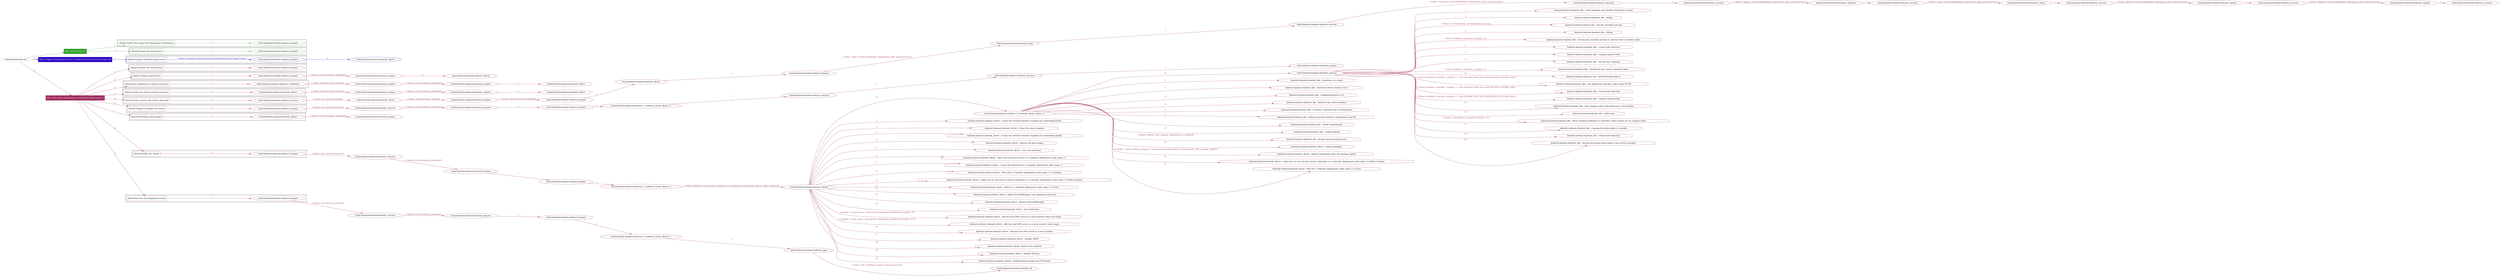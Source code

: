 digraph {
	graph [concentrate=true ordering=in rankdir=LR ratio=fill]
	edge [esep=5 sep=10]
	"kubeinit/playbook.yml" [id=root_node style=dotted]
	play_3d3f15b6 [label="Play: Initial setup (1)" color="#32a12b" fontcolor="#ffffff" id=play_3d3f15b6 shape=box style=filled tooltip=localhost]
	"kubeinit/playbook.yml" -> play_3d3f15b6 [label="1 " color="#32a12b" fontcolor="#32a12b" id=edge_3b4829f2 labeltooltip="1 " tooltip="1 "]
	subgraph "kubeinit.kubeinit.kubeinit_prepare" {
		role_f4b6545a [label="[role] kubeinit.kubeinit.kubeinit_prepare" color="#32a12b" id=role_f4b6545a tooltip="kubeinit.kubeinit.kubeinit_prepare"]
	}
	subgraph "kubeinit.kubeinit.kubeinit_prepare" {
		role_17b29ea6 [label="[role] kubeinit.kubeinit.kubeinit_prepare" color="#32a12b" id=role_17b29ea6 tooltip="kubeinit.kubeinit.kubeinit_prepare"]
	}
	subgraph "Play: Initial setup (1)" {
		play_3d3f15b6 -> block_97133802 [label=1 color="#32a12b" fontcolor="#32a12b" id=edge_79d580ff labeltooltip=1 tooltip=1]
		subgraph cluster_block_97133802 {
			block_97133802 [label="[block] Gather facts about the deployment environment" color="#32a12b" id=block_97133802 labeltooltip="Gather facts about the deployment environment" shape=box tooltip="Gather facts about the deployment environment"]
			block_97133802 -> role_f4b6545a [label="1 " color="#32a12b" fontcolor="#32a12b" id=edge_07ebb6c9 labeltooltip="1 " tooltip="1 "]
		}
		play_3d3f15b6 -> block_91ba590f [label=2 color="#32a12b" fontcolor="#32a12b" id=edge_8c0d9e5e labeltooltip=2 tooltip=2]
		subgraph cluster_block_91ba590f {
			block_91ba590f [label="[block] Prepare the hypervisors" color="#32a12b" id=block_91ba590f labeltooltip="Prepare the hypervisors" shape=box tooltip="Prepare the hypervisors"]
			block_91ba590f -> role_17b29ea6 [label="1 " color="#32a12b" fontcolor="#32a12b" id=edge_fd75fff8 labeltooltip="1 " tooltip="1 "]
		}
	}
	play_bc2dcfd2 [label="Play: Prepare all hypervisor hosts to deploy service and cluster nodes (0)" color="#2b08c4" fontcolor="#ffffff" id=play_bc2dcfd2 shape=box style=filled tooltip="Play: Prepare all hypervisor hosts to deploy service and cluster nodes (0)"]
	"kubeinit/playbook.yml" -> play_bc2dcfd2 [label="2 " color="#2b08c4" fontcolor="#2b08c4" id=edge_9b4c2712 labeltooltip="2 " tooltip="2 "]
	subgraph "kubeinit.kubeinit.kubeinit_libvirt" {
		role_b318ba9a [label="[role] kubeinit.kubeinit.kubeinit_libvirt" color="#2b08c4" id=role_b318ba9a tooltip="kubeinit.kubeinit.kubeinit_libvirt"]
	}
	subgraph "kubeinit.kubeinit.kubeinit_prepare" {
		role_e06063e3 [label="[role] kubeinit.kubeinit.kubeinit_prepare" color="#2b08c4" id=role_e06063e3 tooltip="kubeinit.kubeinit.kubeinit_prepare"]
		role_e06063e3 -> role_b318ba9a [label="1 " color="#2b08c4" fontcolor="#2b08c4" id=edge_dd45bf1b labeltooltip="1 " tooltip="1 "]
	}
	subgraph "Play: Prepare all hypervisor hosts to deploy service and cluster nodes (0)" {
		play_bc2dcfd2 -> block_15dfcd07 [label=1 color="#2b08c4" fontcolor="#2b08c4" id=edge_670527e8 labeltooltip=1 tooltip=1]
		subgraph cluster_block_15dfcd07 {
			block_15dfcd07 [label="[block] Prepare individual hypervisors" color="#2b08c4" id=block_15dfcd07 labeltooltip="Prepare individual hypervisors" shape=box tooltip="Prepare individual hypervisors"]
			block_15dfcd07 -> role_e06063e3 [label="1 [when: inventory_hostname in hostvars['kubeinit-facts'].hypervisors]" color="#2b08c4" fontcolor="#2b08c4" id=edge_ac3a7dd4 labeltooltip="1 [when: inventory_hostname in hostvars['kubeinit-facts'].hypervisors]" tooltip="1 [when: inventory_hostname in hostvars['kubeinit-facts'].hypervisors]"]
		}
	}
	play_e7b8d38f [label="Play: Run cluster deployment on prepared hypervisors (1)" color="#9f2d60" fontcolor="#ffffff" id=play_e7b8d38f shape=box style=filled tooltip=localhost]
	"kubeinit/playbook.yml" -> play_e7b8d38f [label="3 " color="#9f2d60" fontcolor="#9f2d60" id=edge_e7027608 labeltooltip="3 " tooltip="3 "]
	subgraph "kubeinit.kubeinit.kubeinit_prepare" {
		role_f9885053 [label="[role] kubeinit.kubeinit.kubeinit_prepare" color="#9f2d60" id=role_f9885053 tooltip="kubeinit.kubeinit.kubeinit_prepare"]
	}
	subgraph "kubeinit.kubeinit.kubeinit_libvirt" {
		role_78845b3d [label="[role] kubeinit.kubeinit.kubeinit_libvirt" color="#9f2d60" id=role_78845b3d tooltip="kubeinit.kubeinit.kubeinit_libvirt"]
	}
	subgraph "kubeinit.kubeinit.kubeinit_prepare" {
		role_cebd18c9 [label="[role] kubeinit.kubeinit.kubeinit_prepare" color="#9f2d60" id=role_cebd18c9 tooltip="kubeinit.kubeinit.kubeinit_prepare"]
		role_cebd18c9 -> role_78845b3d [label="1 " color="#9f2d60" fontcolor="#9f2d60" id=edge_4d6ca99c labeltooltip="1 " tooltip="1 "]
	}
	subgraph "kubeinit.kubeinit.kubeinit_prepare" {
		role_ca8ed9f0 [label="[role] kubeinit.kubeinit.kubeinit_prepare" color="#9f2d60" id=role_ca8ed9f0 tooltip="kubeinit.kubeinit.kubeinit_prepare"]
		role_ca8ed9f0 -> role_cebd18c9 [label="1 [when: not environment_prepared]" color="#9f2d60" fontcolor="#9f2d60" id=edge_34fd5fb3 labeltooltip="1 [when: not environment_prepared]" tooltip="1 [when: not environment_prepared]"]
	}
	subgraph "kubeinit.kubeinit.kubeinit_libvirt" {
		role_0d59ed97 [label="[role] kubeinit.kubeinit.kubeinit_libvirt" color="#9f2d60" id=role_0d59ed97 tooltip="kubeinit.kubeinit.kubeinit_libvirt"]
	}
	subgraph "kubeinit.kubeinit.kubeinit_prepare" {
		role_9aec660a [label="[role] kubeinit.kubeinit.kubeinit_prepare" color="#9f2d60" id=role_9aec660a tooltip="kubeinit.kubeinit.kubeinit_prepare"]
		role_9aec660a -> role_0d59ed97 [label="1 " color="#9f2d60" fontcolor="#9f2d60" id=edge_129804ae labeltooltip="1 " tooltip="1 "]
	}
	subgraph "kubeinit.kubeinit.kubeinit_prepare" {
		role_4a955ec2 [label="[role] kubeinit.kubeinit.kubeinit_prepare" color="#9f2d60" id=role_4a955ec2 tooltip="kubeinit.kubeinit.kubeinit_prepare"]
		role_4a955ec2 -> role_9aec660a [label="1 [when: not environment_prepared]" color="#9f2d60" fontcolor="#9f2d60" id=edge_81d65b34 labeltooltip="1 [when: not environment_prepared]" tooltip="1 [when: not environment_prepared]"]
	}
	subgraph "kubeinit.kubeinit.kubeinit_validations" {
		role_2002f33c [label="[role] kubeinit.kubeinit.kubeinit_validations" color="#9f2d60" id=role_2002f33c tooltip="kubeinit.kubeinit.kubeinit_validations"]
		role_2002f33c -> role_4a955ec2 [label="1 [when: not hypervisors_cleaned]" color="#9f2d60" fontcolor="#9f2d60" id=edge_0c03802e labeltooltip="1 [when: not hypervisors_cleaned]" tooltip="1 [when: not hypervisors_cleaned]"]
	}
	subgraph "kubeinit.kubeinit.kubeinit_libvirt" {
		role_0c160604 [label="[role] kubeinit.kubeinit.kubeinit_libvirt" color="#9f2d60" id=role_0c160604 tooltip="kubeinit.kubeinit.kubeinit_libvirt"]
	}
	subgraph "kubeinit.kubeinit.kubeinit_prepare" {
		role_e237c4d6 [label="[role] kubeinit.kubeinit.kubeinit_prepare" color="#9f2d60" id=role_e237c4d6 tooltip="kubeinit.kubeinit.kubeinit_prepare"]
		role_e237c4d6 -> role_0c160604 [label="1 " color="#9f2d60" fontcolor="#9f2d60" id=edge_5f1c957c labeltooltip="1 " tooltip="1 "]
	}
	subgraph "kubeinit.kubeinit.kubeinit_prepare" {
		role_6ea44674 [label="[role] kubeinit.kubeinit.kubeinit_prepare" color="#9f2d60" id=role_6ea44674 tooltip="kubeinit.kubeinit.kubeinit_prepare"]
		role_6ea44674 -> role_e237c4d6 [label="1 [when: not environment_prepared]" color="#9f2d60" fontcolor="#9f2d60" id=edge_1c640abd labeltooltip="1 [when: not environment_prepared]" tooltip="1 [when: not environment_prepared]"]
	}
	subgraph "kubeinit.kubeinit.kubeinit_libvirt" {
		role_0add28a5 [label="[role] kubeinit.kubeinit.kubeinit_libvirt" color="#9f2d60" id=role_0add28a5 tooltip="kubeinit.kubeinit.kubeinit_libvirt"]
		role_0add28a5 -> role_6ea44674 [label="1 [when: not hypervisors_cleaned]" color="#9f2d60" fontcolor="#9f2d60" id=edge_b9d0b6b6 labeltooltip="1 [when: not hypervisors_cleaned]" tooltip="1 [when: not hypervisors_cleaned]"]
	}
	subgraph "kubeinit.kubeinit.kubeinit_services" {
		role_640459e2 [label="[role] kubeinit.kubeinit.kubeinit_services" color="#9f2d60" id=role_640459e2 tooltip="kubeinit.kubeinit.kubeinit_services"]
	}
	subgraph "kubeinit.kubeinit.kubeinit_registry" {
		role_cb475e99 [label="[role] kubeinit.kubeinit.kubeinit_registry" color="#9f2d60" id=role_cb475e99 tooltip="kubeinit.kubeinit.kubeinit_registry"]
		role_cb475e99 -> role_640459e2 [label="1 " color="#9f2d60" fontcolor="#9f2d60" id=edge_5d3a22e1 labeltooltip="1 " tooltip="1 "]
	}
	subgraph "kubeinit.kubeinit.kubeinit_services" {
		role_dd143bd2 [label="[role] kubeinit.kubeinit.kubeinit_services" color="#9f2d60" id=role_dd143bd2 tooltip="kubeinit.kubeinit.kubeinit_services"]
		role_dd143bd2 -> role_cb475e99 [label="1 [when: 'registry' in hostvars[kubeinit_deployment_node_name].services]" color="#9f2d60" fontcolor="#9f2d60" id=edge_bda712be labeltooltip="1 [when: 'registry' in hostvars[kubeinit_deployment_node_name].services]" tooltip="1 [when: 'registry' in hostvars[kubeinit_deployment_node_name].services]"]
	}
	subgraph "kubeinit.kubeinit.kubeinit_apache" {
		role_c518f6c0 [label="[role] kubeinit.kubeinit.kubeinit_apache" color="#9f2d60" id=role_c518f6c0 tooltip="kubeinit.kubeinit.kubeinit_apache"]
		role_c518f6c0 -> role_dd143bd2 [label="1 " color="#9f2d60" fontcolor="#9f2d60" id=edge_e2bfaa54 labeltooltip="1 " tooltip="1 "]
	}
	subgraph "kubeinit.kubeinit.kubeinit_services" {
		role_cc5adc0e [label="[role] kubeinit.kubeinit.kubeinit_services" color="#9f2d60" id=role_cc5adc0e tooltip="kubeinit.kubeinit.kubeinit_services"]
		role_cc5adc0e -> role_c518f6c0 [label="1 [when: 'apache' in hostvars[kubeinit_deployment_node_name].services]" color="#9f2d60" fontcolor="#9f2d60" id=edge_9cf31f2d labeltooltip="1 [when: 'apache' in hostvars[kubeinit_deployment_node_name].services]" tooltip="1 [when: 'apache' in hostvars[kubeinit_deployment_node_name].services]"]
	}
	subgraph "kubeinit.kubeinit.kubeinit_nexus" {
		role_5efb9dc4 [label="[role] kubeinit.kubeinit.kubeinit_nexus" color="#9f2d60" id=role_5efb9dc4 tooltip="kubeinit.kubeinit.kubeinit_nexus"]
		role_5efb9dc4 -> role_cc5adc0e [label="1 " color="#9f2d60" fontcolor="#9f2d60" id=edge_d80e8c60 labeltooltip="1 " tooltip="1 "]
	}
	subgraph "kubeinit.kubeinit.kubeinit_services" {
		role_07d16943 [label="[role] kubeinit.kubeinit.kubeinit_services" color="#9f2d60" id=role_07d16943 tooltip="kubeinit.kubeinit.kubeinit_services"]
		role_07d16943 -> role_5efb9dc4 [label="1 [when: 'nexus' in hostvars[kubeinit_deployment_node_name].services]" color="#9f2d60" fontcolor="#9f2d60" id=edge_0de1104d labeltooltip="1 [when: 'nexus' in hostvars[kubeinit_deployment_node_name].services]" tooltip="1 [when: 'nexus' in hostvars[kubeinit_deployment_node_name].services]"]
	}
	subgraph "kubeinit.kubeinit.kubeinit_haproxy" {
		role_15292efd [label="[role] kubeinit.kubeinit.kubeinit_haproxy" color="#9f2d60" id=role_15292efd tooltip="kubeinit.kubeinit.kubeinit_haproxy"]
		role_15292efd -> role_07d16943 [label="1 " color="#9f2d60" fontcolor="#9f2d60" id=edge_0cb7cf39 labeltooltip="1 " tooltip="1 "]
	}
	subgraph "kubeinit.kubeinit.kubeinit_services" {
		role_ecb6d958 [label="[role] kubeinit.kubeinit.kubeinit_services" color="#9f2d60" id=role_ecb6d958 tooltip="kubeinit.kubeinit.kubeinit_services"]
		role_ecb6d958 -> role_15292efd [label="1 [when: 'haproxy' in hostvars[kubeinit_deployment_node_name].services]" color="#9f2d60" fontcolor="#9f2d60" id=edge_49f244e7 labeltooltip="1 [when: 'haproxy' in hostvars[kubeinit_deployment_node_name].services]" tooltip="1 [when: 'haproxy' in hostvars[kubeinit_deployment_node_name].services]"]
	}
	subgraph "kubeinit.kubeinit.kubeinit_dnsmasq" {
		role_bf339613 [label="[role] kubeinit.kubeinit.kubeinit_dnsmasq" color="#9f2d60" id=role_bf339613 tooltip="kubeinit.kubeinit.kubeinit_dnsmasq"]
		role_bf339613 -> role_ecb6d958 [label="1 " color="#9f2d60" fontcolor="#9f2d60" id=edge_0882f49e labeltooltip="1 " tooltip="1 "]
	}
	subgraph "kubeinit.kubeinit.kubeinit_services" {
		role_be1b6813 [label="[role] kubeinit.kubeinit.kubeinit_services" color="#9f2d60" id=role_be1b6813 tooltip="kubeinit.kubeinit.kubeinit_services"]
		role_be1b6813 -> role_bf339613 [label="1 [when: 'dnsmasq' in hostvars[kubeinit_deployment_node_name].services]" color="#9f2d60" fontcolor="#9f2d60" id=edge_1e55420d labeltooltip="1 [when: 'dnsmasq' in hostvars[kubeinit_deployment_node_name].services]" tooltip="1 [when: 'dnsmasq' in hostvars[kubeinit_deployment_node_name].services]"]
	}
	subgraph "kubeinit.kubeinit.kubeinit_bind" {
		role_e7c85e13 [label="[role] kubeinit.kubeinit.kubeinit_bind" color="#9f2d60" id=role_e7c85e13 tooltip="kubeinit.kubeinit.kubeinit_bind"]
		role_e7c85e13 -> role_be1b6813 [label="1 " color="#9f2d60" fontcolor="#9f2d60" id=edge_d2bf29fe labeltooltip="1 " tooltip="1 "]
	}
	subgraph "kubeinit.kubeinit.kubeinit_prepare" {
		role_0c72155d [label="[role] kubeinit.kubeinit.kubeinit_prepare" color="#9f2d60" id=role_0c72155d tooltip="kubeinit.kubeinit.kubeinit_prepare"]
		role_0c72155d -> role_e7c85e13 [label="1 [when: 'bind' in hostvars[kubeinit_deployment_node_name].services]" color="#9f2d60" fontcolor="#9f2d60" id=edge_f5c5919e labeltooltip="1 [when: 'bind' in hostvars[kubeinit_deployment_node_name].services]" tooltip="1 [when: 'bind' in hostvars[kubeinit_deployment_node_name].services]"]
	}
	subgraph "kubeinit.kubeinit.kubeinit_libvirt" {
		role_1c314506 [label="[role] kubeinit.kubeinit.kubeinit_libvirt" color="#9f2d60" id=role_1c314506 tooltip="kubeinit.kubeinit.kubeinit_libvirt"]
		role_1c314506 -> role_0c72155d [label="1 " color="#9f2d60" fontcolor="#9f2d60" id=edge_f34ddfd2 labeltooltip="1 " tooltip="1 "]
	}
	subgraph "kubeinit.kubeinit.kubeinit_prepare" {
		role_3de55675 [label="[role] kubeinit.kubeinit.kubeinit_prepare" color="#9f2d60" id=role_3de55675 tooltip="kubeinit.kubeinit.kubeinit_prepare"]
		role_3de55675 -> role_1c314506 [label="1 " color="#9f2d60" fontcolor="#9f2d60" id=edge_f1ae0072 labeltooltip="1 " tooltip="1 "]
	}
	subgraph "kubeinit.kubeinit.kubeinit_prepare" {
		role_30a8f240 [label="[role] kubeinit.kubeinit.kubeinit_prepare" color="#9f2d60" id=role_30a8f240 tooltip="kubeinit.kubeinit.kubeinit_prepare"]
		role_30a8f240 -> role_3de55675 [label="1 [when: not environment_prepared]" color="#9f2d60" fontcolor="#9f2d60" id=edge_98e787a6 labeltooltip="1 [when: not environment_prepared]" tooltip="1 [when: not environment_prepared]"]
	}
	subgraph "kubeinit.kubeinit.kubeinit_libvirt" {
		role_e9ad0c00 [label="[role] kubeinit.kubeinit.kubeinit_libvirt" color="#9f2d60" id=role_e9ad0c00 tooltip="kubeinit.kubeinit.kubeinit_libvirt"]
		role_e9ad0c00 -> role_30a8f240 [label="1 [when: not hypervisors_cleaned]" color="#9f2d60" fontcolor="#9f2d60" id=edge_95ac12aa labeltooltip="1 [when: not hypervisors_cleaned]" tooltip="1 [when: not hypervisors_cleaned]"]
	}
	subgraph "kubeinit.kubeinit.kubeinit_services" {
		role_53178c8e [label="[role] kubeinit.kubeinit.kubeinit_services" color="#9f2d60" id=role_53178c8e tooltip="kubeinit.kubeinit.kubeinit_services"]
		role_53178c8e -> role_e9ad0c00 [label="1 [when: not network_created]" color="#9f2d60" fontcolor="#9f2d60" id=edge_ff445a19 labeltooltip="1 [when: not network_created]" tooltip="1 [when: not network_created]"]
	}
	subgraph "kubeinit.kubeinit.kubeinit_prepare" {
		role_a9fa80b9 [label="[role] kubeinit.kubeinit.kubeinit_prepare" color="#9f2d60" id=role_a9fa80b9 tooltip="kubeinit.kubeinit.kubeinit_prepare"]
	}
	subgraph "kubeinit.kubeinit.kubeinit_services" {
		role_dfd811c3 [label="[role] kubeinit.kubeinit.kubeinit_services" color="#9f2d60" id=role_dfd811c3 tooltip="kubeinit.kubeinit.kubeinit_services"]
		role_dfd811c3 -> role_a9fa80b9 [label="1 " color="#9f2d60" fontcolor="#9f2d60" id=edge_7527e3ca labeltooltip="1 " tooltip="1 "]
	}
	subgraph "kubeinit.kubeinit.kubeinit_services" {
		role_b4879538 [label="[role] kubeinit.kubeinit.kubeinit_services" color="#9f2d60" id=role_b4879538 tooltip="kubeinit.kubeinit.kubeinit_services"]
		role_b4879538 -> role_dfd811c3 [label="1 " color="#9f2d60" fontcolor="#9f2d60" id=edge_def41be8 labeltooltip="1 " tooltip="1 "]
	}
	subgraph "kubeinit.kubeinit.kubeinit_{{ kubeinit_cluster_distro }}" {
		role_8543557d [label="[role] kubeinit.kubeinit.kubeinit_{{ kubeinit_cluster_distro }}" color="#9f2d60" id=role_8543557d tooltip="kubeinit.kubeinit.kubeinit_{{ kubeinit_cluster_distro }}"]
		role_8543557d -> role_b4879538 [label="1 " color="#9f2d60" fontcolor="#9f2d60" id=edge_93076130 labeltooltip="1 " tooltip="1 "]
	}
	subgraph "kubeinit.kubeinit.kubeinit_prepare" {
		role_7dca75a8 [label="[role] kubeinit.kubeinit.kubeinit_prepare" color="#9f2d60" id=role_7dca75a8 tooltip="kubeinit.kubeinit.kubeinit_prepare"]
		role_7dca75a8 -> role_8543557d [label="1 " color="#9f2d60" fontcolor="#9f2d60" id=edge_c8aa6791 labeltooltip="1 " tooltip="1 "]
	}
	subgraph "kubeinit.kubeinit.kubeinit_prepare" {
		role_dccfbd72 [label="[role] kubeinit.kubeinit.kubeinit_prepare" color="#9f2d60" id=role_dccfbd72 tooltip="kubeinit.kubeinit.kubeinit_prepare"]
		role_dccfbd72 -> role_7dca75a8 [label="1 " color="#9f2d60" fontcolor="#9f2d60" id=edge_d75281f2 labeltooltip="1 " tooltip="1 "]
	}
	subgraph "kubeinit.kubeinit.kubeinit_services" {
		role_69006927 [label="[role] kubeinit.kubeinit.kubeinit_services" color="#9f2d60" id=role_69006927 tooltip="kubeinit.kubeinit.kubeinit_services"]
		role_69006927 -> role_dccfbd72 [label="1 [when: not environment_prepared]" color="#9f2d60" fontcolor="#9f2d60" id=edge_7c822dd2 labeltooltip="1 [when: not environment_prepared]" tooltip="1 [when: not environment_prepared]"]
	}
	subgraph "kubeinit.kubeinit.kubeinit_prepare" {
		role_1d3e19a5 [label="[role] kubeinit.kubeinit.kubeinit_prepare" color="#9f2d60" id=role_1d3e19a5 tooltip="kubeinit.kubeinit.kubeinit_prepare"]
		role_1d3e19a5 -> role_69006927 [label="1 [when: not services_prepared]" color="#9f2d60" fontcolor="#9f2d60" id=edge_53a0e3a3 labeltooltip="1 [when: not services_prepared]" tooltip="1 [when: not services_prepared]"]
	}
	subgraph "kubeinit.kubeinit.kubeinit_prepare" {
		role_95a54798 [label="[role] kubeinit.kubeinit.kubeinit_prepare" color="#9f2d60" id=role_95a54798 tooltip="kubeinit.kubeinit.kubeinit_prepare"]
	}
	subgraph "kubeinit.kubeinit.kubeinit_libvirt" {
		role_ae1de8fa [label="[role] kubeinit.kubeinit.kubeinit_libvirt" color="#9f2d60" id=role_ae1de8fa tooltip="kubeinit.kubeinit.kubeinit_libvirt"]
		role_ae1de8fa -> role_95a54798 [label="1 [when: not environment_prepared]" color="#9f2d60" fontcolor="#9f2d60" id=edge_c9c9d4d2 labeltooltip="1 [when: not environment_prepared]" tooltip="1 [when: not environment_prepared]"]
	}
	subgraph "kubeinit.kubeinit.kubeinit_prepare" {
		role_baf0ecd3 [label="[role] kubeinit.kubeinit.kubeinit_prepare" color="#9f2d60" id=role_baf0ecd3 tooltip="kubeinit.kubeinit.kubeinit_prepare"]
		task_131d5c5b [label="kubeinit.kubeinit.kubeinit_k8s : Clean kubeadm and initialize Kubernetes cluster" color="#9f2d60" id=task_131d5c5b shape=octagon tooltip="kubeinit.kubeinit.kubeinit_k8s : Clean kubeadm and initialize Kubernetes cluster"]
		role_baf0ecd3 -> task_131d5c5b [label="1 " color="#9f2d60" fontcolor="#9f2d60" id=edge_cdc32ada labeltooltip="1 " tooltip="1 "]
		task_d7fcfe78 [label="kubeinit.kubeinit.kubeinit_k8s : Debug" color="#9f2d60" id=task_d7fcfe78 shape=octagon tooltip="kubeinit.kubeinit.kubeinit_k8s : Debug"]
		role_baf0ecd3 -> task_d7fcfe78 [label="2 " color="#9f2d60" fontcolor="#9f2d60" id=edge_edac46cd labeltooltip="2 " tooltip="2 "]
		task_c8562f36 [label="kubeinit.kubeinit.kubeinit_k8s : Get the controller join key" color="#9f2d60" id=task_c8562f36 shape=octagon tooltip="kubeinit.kubeinit.kubeinit_k8s : Get the controller join key"]
		role_baf0ecd3 -> task_c8562f36 [label="3 [when: ('--control-plane --certificate-key' in item)]" color="#9f2d60" fontcolor="#9f2d60" id=edge_338df79d labeltooltip="3 [when: ('--control-plane --certificate-key' in item)]" tooltip="3 [when: ('--control-plane --certificate-key' in item)]"]
		task_794f82d0 [label="kubeinit.kubeinit.kubeinit_k8s : Debug" color="#9f2d60" id=task_794f82d0 shape=octagon tooltip="kubeinit.kubeinit.kubeinit_k8s : Debug"]
		role_baf0ecd3 -> task_794f82d0 [label="4 " color="#9f2d60" fontcolor="#9f2d60" id=edge_8796298b labeltooltip="4 " tooltip="4 "]
		task_bd4ee209 [label="kubeinit.kubeinit.kubeinit_k8s : Storing the controller join key to add the other controller nodes." color="#9f2d60" id=task_bd4ee209 shape=octagon tooltip="kubeinit.kubeinit.kubeinit_k8s : Storing the controller join key to add the other controller nodes."]
		role_baf0ecd3 -> task_bd4ee209 [label="5 [when: kubeinit_controller_count|int > 1]" color="#9f2d60" fontcolor="#9f2d60" id=edge_2cc929ea labeltooltip="5 [when: kubeinit_controller_count|int > 1]" tooltip="5 [when: kubeinit_controller_count|int > 1]"]
		task_e266dd17 [label="kubeinit.kubeinit.kubeinit_k8s : Create kube directory" color="#9f2d60" id=task_e266dd17 shape=octagon tooltip="kubeinit.kubeinit.kubeinit_k8s : Create kube directory"]
		role_baf0ecd3 -> task_e266dd17 [label="6 " color="#9f2d60" fontcolor="#9f2d60" id=edge_bdc8473b labeltooltip="6 " tooltip="6 "]
		task_be303847 [label="kubeinit.kubeinit.kubeinit_k8s : Copying required files" color="#9f2d60" id=task_be303847 shape=octagon tooltip="kubeinit.kubeinit.kubeinit_k8s : Copying required files"]
		role_baf0ecd3 -> task_be303847 [label="7 " color="#9f2d60" fontcolor="#9f2d60" id=edge_71386428 labeltooltip="7 " tooltip="7 "]
		task_464ad18e [label="kubeinit.kubeinit.kubeinit_k8s : Get the join command" color="#9f2d60" id=task_464ad18e shape=octagon tooltip="kubeinit.kubeinit.kubeinit_k8s : Get the join command"]
		role_baf0ecd3 -> task_464ad18e [label="8 " color="#9f2d60" fontcolor="#9f2d60" id=edge_a5379907 labeltooltip="8 " tooltip="8 "]
		task_c9c5de01 [label="kubeinit.kubeinit.kubeinit_k8s : Storing the join cluster command token." color="#9f2d60" id=task_c9c5de01 shape=octagon tooltip="kubeinit.kubeinit.kubeinit_k8s : Storing the join cluster command token."]
		role_baf0ecd3 -> task_c9c5de01 [label="9 [when: kubeinit_controller_count|int > 1]" color="#9f2d60" fontcolor="#9f2d60" id=edge_c961a92b labeltooltip="9 [when: kubeinit_controller_count|int > 1]" tooltip="9 [when: kubeinit_controller_count|int > 1]"]
		task_fe0adfa2 [label="kubeinit.kubeinit.kubeinit_k8s : Install Network Add-on" color="#9f2d60" id=task_fe0adfa2 shape=octagon tooltip="kubeinit.kubeinit.kubeinit_k8s : Install Network Add-on"]
		role_baf0ecd3 -> task_fe0adfa2 [label="10 " color="#9f2d60" fontcolor="#9f2d60" id=edge_069b722d labeltooltip="10 " tooltip="10 "]
		task_14be2ea5 [label="kubeinit.kubeinit.kubeinit_k8s : Join additional controller nodes using the PK" color="#9f2d60" id=task_14be2ea5 shape=octagon tooltip="kubeinit.kubeinit.kubeinit_k8s : Join additional controller nodes using the PK"]
		role_baf0ecd3 -> task_14be2ea5 [label="11 [when: kubeinit_controller_count|int > 1 and controller_node not in kubeinit_first_controller_node]" color="#9f2d60" fontcolor="#9f2d60" id=edge_78ab9de6 labeltooltip="11 [when: kubeinit_controller_count|int > 1 and controller_node not in kubeinit_first_controller_node]" tooltip="11 [when: kubeinit_controller_count|int > 1 and controller_node not in kubeinit_first_controller_node]"]
		task_0d93c33e [label="kubeinit.kubeinit.kubeinit_k8s : Create kube directory" color="#9f2d60" id=task_0d93c33e shape=octagon tooltip="kubeinit.kubeinit.kubeinit_k8s : Create kube directory"]
		role_baf0ecd3 -> task_0d93c33e [label="12 [when: kubeinit_controller_count|int > 1 and controller_node not in kubeinit_first_controller_node]" color="#9f2d60" fontcolor="#9f2d60" id=edge_b8a707f5 labeltooltip="12 [when: kubeinit_controller_count|int > 1 and controller_node not in kubeinit_first_controller_node]" tooltip="12 [when: kubeinit_controller_count|int > 1 and controller_node not in kubeinit_first_controller_node]"]
		task_71121b81 [label="kubeinit.kubeinit.kubeinit_k8s : Copying required files" color="#9f2d60" id=task_71121b81 shape=octagon tooltip="kubeinit.kubeinit.kubeinit_k8s : Copying required files"]
		role_baf0ecd3 -> task_71121b81 [label="13 [when: kubeinit_controller_count|int > 1 and controller_node not in kubeinit_first_controller_node]" color="#9f2d60" fontcolor="#9f2d60" id=edge_362b9c2e labeltooltip="13 [when: kubeinit_controller_count|int > 1 and controller_node not in kubeinit_first_controller_node]" tooltip="13 [when: kubeinit_controller_count|int > 1 and controller_node not in kubeinit_first_controller_node]"]
		task_3bac2947 [label="kubeinit.kubeinit.kubeinit_k8s : Join compute nodes with kubernetes control plane" color="#9f2d60" id=task_3bac2947 shape=octagon tooltip="kubeinit.kubeinit.kubeinit_k8s : Join compute nodes with kubernetes control plane"]
		role_baf0ecd3 -> task_3bac2947 [label="14 " color="#9f2d60" fontcolor="#9f2d60" id=edge_9e3eb4ea labeltooltip="14 " tooltip="14 "]
		task_3890798b [label="kubeinit.kubeinit.kubeinit_k8s : Label node" color="#9f2d60" id=task_3890798b shape=octagon tooltip="kubeinit.kubeinit.kubeinit_k8s : Label node"]
		role_baf0ecd3 -> task_3890798b [label="15 " color="#9f2d60" fontcolor="#9f2d60" id=edge_a5cf98e3 labeltooltip="15 " tooltip="15 "]
		task_dd82eca7 [label="kubeinit.kubeinit.kubeinit_k8s : Allow schedule workloads in controller nodes if there are no compute nodes" color="#9f2d60" id=task_dd82eca7 shape=octagon tooltip="kubeinit.kubeinit.kubeinit_k8s : Allow schedule workloads in controller nodes if there are no compute nodes"]
		role_baf0ecd3 -> task_dd82eca7 [label="16 [when: not kubeinit_compute_count|int > 0]" color="#9f2d60" fontcolor="#9f2d60" id=edge_d9bcb1bf labeltooltip="16 [when: not kubeinit_compute_count|int > 0]" tooltip="16 [when: not kubeinit_compute_count|int > 0]"]
		task_486a8367 [label="kubeinit.kubeinit.kubeinit_k8s : Copying the kubeconfig to a variable" color="#9f2d60" id=task_486a8367 shape=octagon tooltip="kubeinit.kubeinit.kubeinit_k8s : Copying the kubeconfig to a variable"]
		role_baf0ecd3 -> task_486a8367 [label="17 " color="#9f2d60" fontcolor="#9f2d60" id=edge_a9045317 labeltooltip="17 " tooltip="17 "]
		task_dfd9caeb [label="kubeinit.kubeinit.kubeinit_k8s : Create kube directory" color="#9f2d60" id=task_dfd9caeb shape=octagon tooltip="kubeinit.kubeinit.kubeinit_k8s : Create kube directory"]
		role_baf0ecd3 -> task_dfd9caeb [label="18 " color="#9f2d60" fontcolor="#9f2d60" id=edge_e2689da1 labeltooltip="18 " tooltip="18 "]
		task_af4c9c25 [label="kubeinit.kubeinit.kubeinit_k8s : Storing the master kubeconfig to the services machine." color="#9f2d60" id=task_af4c9c25 shape=octagon tooltip="kubeinit.kubeinit.kubeinit_k8s : Storing the master kubeconfig to the services machine."]
		role_baf0ecd3 -> task_af4c9c25 [label="19 " color="#9f2d60" fontcolor="#9f2d60" id=edge_113b01fc labeltooltip="19 " tooltip="19 "]
	}
	subgraph "kubeinit.kubeinit.kubeinit_{{ kubeinit_cluster_distro }}" {
		role_4399f896 [label="[role] kubeinit.kubeinit.kubeinit_{{ kubeinit_cluster_distro }}" color="#9f2d60" id=role_4399f896 tooltip="kubeinit.kubeinit.kubeinit_{{ kubeinit_cluster_distro }}"]
		task_aedbd381 [label="kubeinit.kubeinit.kubeinit_k8s : Download cri-o repos" color="#9f2d60" id=task_aedbd381 shape=octagon tooltip="kubeinit.kubeinit.kubeinit_k8s : Download cri-o repos"]
		role_4399f896 -> task_aedbd381 [label="1 " color="#9f2d60" fontcolor="#9f2d60" id=edge_f0f9d68e labeltooltip="1 " tooltip="1 "]
		task_8614d895 [label="kubeinit.kubeinit.kubeinit_k8s : Install the latest version of cri-o" color="#9f2d60" id=task_8614d895 shape=octagon tooltip="kubeinit.kubeinit.kubeinit_k8s : Install the latest version of cri-o"]
		role_4399f896 -> task_8614d895 [label="2 " color="#9f2d60" fontcolor="#9f2d60" id=edge_423278b6 labeltooltip="2 " tooltip="2 "]
		task_38818dbb [label="kubeinit.kubeinit.kubeinit_k8s : Enable/start/status cri-o" color="#9f2d60" id=task_38818dbb shape=octagon tooltip="kubeinit.kubeinit.kubeinit_k8s : Enable/start/status cri-o"]
		role_4399f896 -> task_38818dbb [label="3 " color="#9f2d60" fontcolor="#9f2d60" id=edge_8ebec5b9 labeltooltip="3 " tooltip="3 "]
		task_91515d45 [label="kubeinit.kubeinit.kubeinit_k8s : Remove repo before adding it" color="#9f2d60" id=task_91515d45 shape=octagon tooltip="kubeinit.kubeinit.kubeinit_k8s : Remove repo before adding it"]
		role_4399f896 -> task_91515d45 [label="4 " color="#9f2d60" fontcolor="#9f2d60" id=edge_2daace2e labeltooltip="4 " tooltip="4 "]
		task_15a72db7 [label="kubeinit.kubeinit.kubeinit_k8s : Creating a repository file for Kubernetes" color="#9f2d60" id=task_15a72db7 shape=octagon tooltip="kubeinit.kubeinit.kubeinit_k8s : Creating a repository file for Kubernetes"]
		role_4399f896 -> task_15a72db7 [label="5 " color="#9f2d60" fontcolor="#9f2d60" id=edge_3e1eb80c labeltooltip="5 " tooltip="5 "]
		task_6b9e0e29 [label="kubeinit.kubeinit.kubeinit_k8s : Adding repository details in Kubernetes repo file." color="#9f2d60" id=task_6b9e0e29 shape=octagon tooltip="kubeinit.kubeinit.kubeinit_k8s : Adding repository details in Kubernetes repo file."]
		role_4399f896 -> task_6b9e0e29 [label="6 " color="#9f2d60" fontcolor="#9f2d60" id=edge_50e673bc labeltooltip="6 " tooltip="6 "]
		task_ed4dacdd [label="kubeinit.kubeinit.kubeinit_k8s : Install requirements" color="#9f2d60" id=task_ed4dacdd shape=octagon tooltip="kubeinit.kubeinit.kubeinit_k8s : Install requirements"]
		role_4399f896 -> task_ed4dacdd [label="7 " color="#9f2d60" fontcolor="#9f2d60" id=edge_6971b3bd labeltooltip="7 " tooltip="7 "]
		task_1e7ba484 [label="kubeinit.kubeinit.kubeinit_k8s : Enable kubelet" color="#9f2d60" id=task_1e7ba484 shape=octagon tooltip="kubeinit.kubeinit.kubeinit_k8s : Enable kubelet"]
		role_4399f896 -> task_1e7ba484 [label="8 " color="#9f2d60" fontcolor="#9f2d60" id=edge_a7f0f223 labeltooltip="8 " tooltip="8 "]
		task_2346ec30 [label="kubeinit.kubeinit.kubeinit_k8s : Install common requirements" color="#9f2d60" id=task_2346ec30 shape=octagon tooltip="kubeinit.kubeinit.kubeinit_k8s : Install common requirements"]
		role_4399f896 -> task_2346ec30 [label="9 [when: kubeinit_k8s_common_dependencies is defined]" color="#9f2d60" fontcolor="#9f2d60" id=edge_6f59bd57 labeltooltip="9 [when: kubeinit_k8s_common_dependencies is defined]" tooltip="9 [when: kubeinit_k8s_common_dependencies is defined]"]
		task_76d5225b [label="kubeinit.kubeinit.kubeinit_libvirt : Update packages" color="#9f2d60" id=task_76d5225b shape=octagon tooltip="kubeinit.kubeinit.kubeinit_libvirt : Update packages"]
		role_4399f896 -> task_76d5225b [label="10 " color="#9f2d60" fontcolor="#9f2d60" id=edge_cba8494c labeltooltip="10 " tooltip="10 "]
		task_65f892dc [label="kubeinit.kubeinit.kubeinit_libvirt : Reboot immediately after the package update" color="#9f2d60" id=task_65f892dc shape=octagon tooltip="kubeinit.kubeinit.kubeinit_libvirt : Reboot immediately after the package update"]
		role_4399f896 -> task_65f892dc [label="11 [when: _result_update_packages is changed and kubeinit_libvirt_reboot_guests_after_package_update]" color="#9f2d60" fontcolor="#9f2d60" id=edge_a32fd82f labeltooltip="11 [when: _result_update_packages is changed and kubeinit_libvirt_reboot_guests_after_package_update]" tooltip="11 [when: _result_update_packages is changed and kubeinit_libvirt_reboot_guests_after_package_update]"]
		task_57b772b5 [label="kubeinit.kubeinit.kubeinit_libvirt : make sure we can execute remote commands in {{ kubeinit_deployment_node_name }} before continue" color="#9f2d60" id=task_57b772b5 shape=octagon tooltip="kubeinit.kubeinit.kubeinit_libvirt : make sure we can execute remote commands in {{ kubeinit_deployment_node_name }} before continue"]
		role_4399f896 -> task_57b772b5 [label="12 " color="#9f2d60" fontcolor="#9f2d60" id=edge_be63a7b1 labeltooltip="12 " tooltip="12 "]
		task_cfa85f24 [label="kubeinit.kubeinit.kubeinit_libvirt : Wait for {{ kubeinit_deployment_node_name }} to boot" color="#9f2d60" id=task_cfa85f24 shape=octagon tooltip="kubeinit.kubeinit.kubeinit_libvirt : Wait for {{ kubeinit_deployment_node_name }} to boot"]
		role_4399f896 -> task_cfa85f24 [label="13 " color="#9f2d60" fontcolor="#9f2d60" id=edge_849d97b6 labeltooltip="13 " tooltip="13 "]
		role_4399f896 -> role_baf0ecd3 [label="14 " color="#9f2d60" fontcolor="#9f2d60" id=edge_f01eca3d labeltooltip="14 " tooltip="14 "]
	}
	subgraph "kubeinit.kubeinit.kubeinit_libvirt" {
		role_4174d58b [label="[role] kubeinit.kubeinit.kubeinit_libvirt" color="#9f2d60" id=role_4174d58b tooltip="kubeinit.kubeinit.kubeinit_libvirt"]
		task_44ff2d28 [label="kubeinit.kubeinit.kubeinit_libvirt : Create the network interface template for networking details" color="#9f2d60" id=task_44ff2d28 shape=octagon tooltip="kubeinit.kubeinit.kubeinit_libvirt : Create the network interface template for networking details"]
		role_4174d58b -> task_44ff2d28 [label="1 " color="#9f2d60" fontcolor="#9f2d60" id=edge_7dca9da4 labeltooltip="1 " tooltip="1 "]
		task_20942556 [label="kubeinit.kubeinit.kubeinit_libvirt : Create the hosts template" color="#9f2d60" id=task_20942556 shape=octagon tooltip="kubeinit.kubeinit.kubeinit_libvirt : Create the hosts template"]
		role_4174d58b -> task_20942556 [label="2 " color="#9f2d60" fontcolor="#9f2d60" id=edge_023b4fad labeltooltip="2 " tooltip="2 "]
		task_5b241fc9 [label="kubeinit.kubeinit.kubeinit_libvirt : Create the network cloudinit templates for networking details" color="#9f2d60" id=task_5b241fc9 shape=octagon tooltip="kubeinit.kubeinit.kubeinit_libvirt : Create the network cloudinit templates for networking details"]
		role_4174d58b -> task_5b241fc9 [label="3 " color="#9f2d60" fontcolor="#9f2d60" id=edge_c4dbd005 labeltooltip="3 " tooltip="3 "]
		task_65b2c5e1 [label="kubeinit.kubeinit.kubeinit_libvirt : Remove old disk images" color="#9f2d60" id=task_65b2c5e1 shape=octagon tooltip="kubeinit.kubeinit.kubeinit_libvirt : Remove old disk images"]
		role_4174d58b -> task_65b2c5e1 [label="4 " color="#9f2d60" fontcolor="#9f2d60" id=edge_306d6c14 labeltooltip="4 " tooltip="4 "]
		task_fac40b09 [label="kubeinit.kubeinit.kubeinit_libvirt : Grow the partitions" color="#9f2d60" id=task_fac40b09 shape=octagon tooltip="kubeinit.kubeinit.kubeinit_libvirt : Grow the partitions"]
		role_4174d58b -> task_fac40b09 [label="5 " color="#9f2d60" fontcolor="#9f2d60" id=edge_7e8fe8bb labeltooltip="5 " tooltip="5 "]
		task_601e304c [label="kubeinit.kubeinit.kubeinit_libvirt : Inject virt-customize assets in {{ kubeinit_deployment_node_name }}" color="#9f2d60" id=task_601e304c shape=octagon tooltip="kubeinit.kubeinit.kubeinit_libvirt : Inject virt-customize assets in {{ kubeinit_deployment_node_name }}"]
		role_4174d58b -> task_601e304c [label="6 " color="#9f2d60" fontcolor="#9f2d60" id=edge_3d0d394d labeltooltip="6 " tooltip="6 "]
		task_1691f5f7 [label="kubeinit.kubeinit.kubeinit_libvirt : Create VM definition for {{ kubeinit_deployment_node_name }}" color="#9f2d60" id=task_1691f5f7 shape=octagon tooltip="kubeinit.kubeinit.kubeinit_libvirt : Create VM definition for {{ kubeinit_deployment_node_name }}"]
		role_4174d58b -> task_1691f5f7 [label="7 " color="#9f2d60" fontcolor="#9f2d60" id=edge_9f4af822 labeltooltip="7 " tooltip="7 "]
		task_808448eb [label="kubeinit.kubeinit.kubeinit_libvirt : Wait until {{ kubeinit_deployment_node_name }} is running" color="#9f2d60" id=task_808448eb shape=octagon tooltip="kubeinit.kubeinit.kubeinit_libvirt : Wait until {{ kubeinit_deployment_node_name }} is running"]
		role_4174d58b -> task_808448eb [label="8 " color="#9f2d60" fontcolor="#9f2d60" id=edge_9a5a5c23 labeltooltip="8 " tooltip="8 "]
		task_6d2f2fe4 [label="kubeinit.kubeinit.kubeinit_libvirt : make sure we can execute remote commands in {{ kubeinit_deployment_node_name }} before continue" color="#9f2d60" id=task_6d2f2fe4 shape=octagon tooltip="kubeinit.kubeinit.kubeinit_libvirt : make sure we can execute remote commands in {{ kubeinit_deployment_node_name }} before continue"]
		role_4174d58b -> task_6d2f2fe4 [label="9 " color="#9f2d60" fontcolor="#9f2d60" id=edge_8dde2e1f labeltooltip="9 " tooltip="9 "]
		task_1ab2e3eb [label="kubeinit.kubeinit.kubeinit_libvirt : Wait for {{ kubeinit_deployment_node_name }} to boot" color="#9f2d60" id=task_1ab2e3eb shape=octagon tooltip="kubeinit.kubeinit.kubeinit_libvirt : Wait for {{ kubeinit_deployment_node_name }} to boot"]
		role_4174d58b -> task_1ab2e3eb [label="10 " color="#9f2d60" fontcolor="#9f2d60" id=edge_4077a9b3 labeltooltip="10 " tooltip="10 "]
		task_47aa9c8a [label="kubeinit.kubeinit.kubeinit_libvirt : Make NetworkManager stop updating resolv.conf" color="#9f2d60" id=task_47aa9c8a shape=octagon tooltip="kubeinit.kubeinit.kubeinit_libvirt : Make NetworkManager stop updating resolv.conf"]
		role_4174d58b -> task_47aa9c8a [label="11 " color="#9f2d60" fontcolor="#9f2d60" id=edge_1fd4ee9d labeltooltip="11 " tooltip="11 "]
		task_d8e4a1e2 [label="kubeinit.kubeinit.kubeinit_libvirt : Restart NetworkManager" color="#9f2d60" id=task_d8e4a1e2 shape=octagon tooltip="kubeinit.kubeinit.kubeinit_libvirt : Restart NetworkManager"]
		role_4174d58b -> task_d8e4a1e2 [label="12 " color="#9f2d60" fontcolor="#9f2d60" id=edge_4f99e80c labeltooltip="12 " tooltip="12 "]
		task_f269a34a [label="kubeinit.kubeinit.kubeinit_libvirt : Get resolv lines" color="#9f2d60" id=task_f269a34a shape=octagon tooltip="kubeinit.kubeinit.kubeinit_libvirt : Get resolv lines"]
		role_4174d58b -> task_f269a34a [label="13 " color="#9f2d60" fontcolor="#9f2d60" id=edge_fd11d95d labeltooltip="13 " tooltip="13 "]
		task_18e2d253 [label="kubeinit.kubeinit.kubeinit_libvirt : Add the local DNS server as a local resolver when not empty" color="#9f2d60" id=task_18e2d253 shape=octagon tooltip="kubeinit.kubeinit.kubeinit_libvirt : Add the local DNS server as a local resolver when not empty"]
		role_4174d58b -> task_18e2d253 [label="14 [when: (_result_resolv_conf.content | b64decode).splitlines() | length > 0]" color="#9f2d60" fontcolor="#9f2d60" id=edge_72769b3a labeltooltip="14 [when: (_result_resolv_conf.content | b64decode).splitlines() | length > 0]" tooltip="14 [when: (_result_resolv_conf.content | b64decode).splitlines() | length > 0]"]
		task_dedaa870 [label="kubeinit.kubeinit.kubeinit_libvirt : Add the local DNS server as a local resolver when empty" color="#9f2d60" id=task_dedaa870 shape=octagon tooltip="kubeinit.kubeinit.kubeinit_libvirt : Add the local DNS server as a local resolver when empty"]
		role_4174d58b -> task_dedaa870 [label="15 [when: (_result_resolv_conf.content | b64decode).splitlines() | length == 0]" color="#9f2d60" fontcolor="#9f2d60" id=edge_12665c66 labeltooltip="15 [when: (_result_resolv_conf.content | b64decode).splitlines() | length == 0]" tooltip="15 [when: (_result_resolv_conf.content | b64decode).splitlines() | length == 0]"]
		task_896931e3 [label="kubeinit.kubeinit.kubeinit_libvirt : Add the local DNS server as a local resolver" color="#9f2d60" id=task_896931e3 shape=octagon tooltip="kubeinit.kubeinit.kubeinit_libvirt : Add the local DNS server as a local resolver"]
		role_4174d58b -> task_896931e3 [label="16 " color="#9f2d60" fontcolor="#9f2d60" id=edge_09a97107 labeltooltip="16 " tooltip="16 "]
		task_18207038 [label="kubeinit.kubeinit.kubeinit_libvirt : Disable SWAP" color="#9f2d60" id=task_18207038 shape=octagon tooltip="kubeinit.kubeinit.kubeinit_libvirt : Disable SWAP"]
		role_4174d58b -> task_18207038 [label="17 " color="#9f2d60" fontcolor="#9f2d60" id=edge_6efbcf28 labeltooltip="17 " tooltip="17 "]
		task_8cbd0c21 [label="kubeinit.kubeinit.kubeinit_libvirt : Resize root partition" color="#9f2d60" id=task_8cbd0c21 shape=octagon tooltip="kubeinit.kubeinit.kubeinit_libvirt : Resize root partition"]
		role_4174d58b -> task_8cbd0c21 [label="18 " color="#9f2d60" fontcolor="#9f2d60" id=edge_2d63e6d7 labeltooltip="18 " tooltip="18 "]
		task_ef568476 [label="kubeinit.kubeinit.kubeinit_libvirt : Disable SELinux" color="#9f2d60" id=task_ef568476 shape=octagon tooltip="kubeinit.kubeinit.kubeinit_libvirt : Disable SELinux"]
		role_4174d58b -> task_ef568476 [label="19 " color="#9f2d60" fontcolor="#9f2d60" id=edge_97372f59 labeltooltip="19 " tooltip="19 "]
		task_a94c6c1e [label="kubeinit.kubeinit.kubeinit_libvirt : Enable kernel modules and IP forward" color="#9f2d60" id=task_a94c6c1e shape=octagon tooltip="kubeinit.kubeinit.kubeinit_libvirt : Enable kernel modules and IP forward"]
		role_4174d58b -> task_a94c6c1e [label="20 " color="#9f2d60" fontcolor="#9f2d60" id=edge_e799181b labeltooltip="20 " tooltip="20 "]
		role_4174d58b -> role_4399f896 [label="21 " color="#9f2d60" fontcolor="#9f2d60" id=edge_5b1bf127 labeltooltip="21 " tooltip="21 "]
	}
	subgraph "kubeinit.kubeinit.kubeinit_{{ kubeinit_cluster_distro }}" {
		role_b35247a2 [label="[role] kubeinit.kubeinit.kubeinit_{{ kubeinit_cluster_distro }}" color="#9f2d60" id=role_b35247a2 tooltip="kubeinit.kubeinit.kubeinit_{{ kubeinit_cluster_distro }}"]
		role_b35247a2 -> role_4174d58b [label="1 [when: kubeinit_cluster_nodes_deployed is not defined or not kubeinit_cluster_nodes_deployed]" color="#9f2d60" fontcolor="#9f2d60" id=edge_73773c1a labeltooltip="1 [when: kubeinit_cluster_nodes_deployed is not defined or not kubeinit_cluster_nodes_deployed]" tooltip="1 [when: kubeinit_cluster_nodes_deployed is not defined or not kubeinit_cluster_nodes_deployed]"]
	}
	subgraph "kubeinit.kubeinit.kubeinit_prepare" {
		role_a04af746 [label="[role] kubeinit.kubeinit.kubeinit_prepare" color="#9f2d60" id=role_a04af746 tooltip="kubeinit.kubeinit.kubeinit_prepare"]
		role_a04af746 -> role_b35247a2 [label="1 " color="#9f2d60" fontcolor="#9f2d60" id=edge_b6194d09 labeltooltip="1 " tooltip="1 "]
	}
	subgraph "kubeinit.kubeinit.kubeinit_prepare" {
		role_2197dd18 [label="[role] kubeinit.kubeinit.kubeinit_prepare" color="#9f2d60" id=role_2197dd18 tooltip="kubeinit.kubeinit.kubeinit_prepare"]
		role_2197dd18 -> role_a04af746 [label="1 " color="#9f2d60" fontcolor="#9f2d60" id=edge_a208ed62 labeltooltip="1 " tooltip="1 "]
	}
	subgraph "kubeinit.kubeinit.kubeinit_services" {
		role_e1f0e469 [label="[role] kubeinit.kubeinit.kubeinit_services" color="#9f2d60" id=role_e1f0e469 tooltip="kubeinit.kubeinit.kubeinit_services"]
		role_e1f0e469 -> role_2197dd18 [label="1 [when: not environment_prepared]" color="#9f2d60" fontcolor="#9f2d60" id=edge_28a11054 labeltooltip="1 [when: not environment_prepared]" tooltip="1 [when: not environment_prepared]"]
	}
	subgraph "kubeinit.kubeinit.kubeinit_prepare" {
		role_f956d1f7 [label="[role] kubeinit.kubeinit.kubeinit_prepare" color="#9f2d60" id=role_f956d1f7 tooltip="kubeinit.kubeinit.kubeinit_prepare"]
		role_f956d1f7 -> role_e1f0e469 [label="1 [when: not services_prepared]" color="#9f2d60" fontcolor="#9f2d60" id=edge_a329f930 labeltooltip="1 [when: not services_prepared]" tooltip="1 [when: not services_prepared]"]
	}
	subgraph "kubeinit.kubeinit.kubeinit_nfs" {
		role_bdd8b135 [label="[role] kubeinit.kubeinit.kubeinit_nfs" color="#9f2d60" id=role_bdd8b135 tooltip="kubeinit.kubeinit.kubeinit_nfs"]
	}
	subgraph "kubeinit.kubeinit.kubeinit_apps" {
		role_ab55e68e [label="[role] kubeinit.kubeinit.kubeinit_apps" color="#9f2d60" id=role_ab55e68e tooltip="kubeinit.kubeinit.kubeinit_apps"]
		role_ab55e68e -> role_bdd8b135 [label="1 [when: 'nfs' in kubeinit_cluster_hostvars.services]" color="#9f2d60" fontcolor="#9f2d60" id=edge_60cce97e labeltooltip="1 [when: 'nfs' in kubeinit_cluster_hostvars.services]" tooltip="1 [when: 'nfs' in kubeinit_cluster_hostvars.services]"]
	}
	subgraph "kubeinit.kubeinit.kubeinit_{{ kubeinit_cluster_distro }}" {
		role_0621c1ab [label="[role] kubeinit.kubeinit.kubeinit_{{ kubeinit_cluster_distro }}" color="#9f2d60" id=role_0621c1ab tooltip="kubeinit.kubeinit.kubeinit_{{ kubeinit_cluster_distro }}"]
		role_0621c1ab -> role_ab55e68e [label="1 " color="#9f2d60" fontcolor="#9f2d60" id=edge_bbda3d76 labeltooltip="1 " tooltip="1 "]
	}
	subgraph "kubeinit.kubeinit.kubeinit_prepare" {
		role_09fdf001 [label="[role] kubeinit.kubeinit.kubeinit_prepare" color="#9f2d60" id=role_09fdf001 tooltip="kubeinit.kubeinit.kubeinit_prepare"]
		role_09fdf001 -> role_0621c1ab [label="1 " color="#9f2d60" fontcolor="#9f2d60" id=edge_9bbc449e labeltooltip="1 " tooltip="1 "]
	}
	subgraph "kubeinit.kubeinit.kubeinit_prepare" {
		role_10bc51b0 [label="[role] kubeinit.kubeinit.kubeinit_prepare" color="#9f2d60" id=role_10bc51b0 tooltip="kubeinit.kubeinit.kubeinit_prepare"]
		role_10bc51b0 -> role_09fdf001 [label="1 " color="#9f2d60" fontcolor="#9f2d60" id=edge_d3cc3160 labeltooltip="1 " tooltip="1 "]
	}
	subgraph "kubeinit.kubeinit.kubeinit_services" {
		role_cdc32954 [label="[role] kubeinit.kubeinit.kubeinit_services" color="#9f2d60" id=role_cdc32954 tooltip="kubeinit.kubeinit.kubeinit_services"]
		role_cdc32954 -> role_10bc51b0 [label="1 [when: not environment_prepared]" color="#9f2d60" fontcolor="#9f2d60" id=edge_0f61053f labeltooltip="1 [when: not environment_prepared]" tooltip="1 [when: not environment_prepared]"]
	}
	subgraph "kubeinit.kubeinit.kubeinit_prepare" {
		role_609ebe7a [label="[role] kubeinit.kubeinit.kubeinit_prepare" color="#9f2d60" id=role_609ebe7a tooltip="kubeinit.kubeinit.kubeinit_prepare"]
		role_609ebe7a -> role_cdc32954 [label="1 [when: not services_prepared]" color="#9f2d60" fontcolor="#9f2d60" id=edge_638e3386 labeltooltip="1 [when: not services_prepared]" tooltip="1 [when: not services_prepared]"]
	}
	subgraph "Play: Run cluster deployment on prepared hypervisors (1)" {
		play_e7b8d38f -> block_de8bbb0d [label=1 color="#9f2d60" fontcolor="#9f2d60" id=edge_28d5c4ce labeltooltip=1 tooltip=1]
		subgraph cluster_block_de8bbb0d {
			block_de8bbb0d [label="[block] Prepare the environment" color="#9f2d60" id=block_de8bbb0d labeltooltip="Prepare the environment" shape=box tooltip="Prepare the environment"]
			block_de8bbb0d -> role_f9885053 [label="1 " color="#9f2d60" fontcolor="#9f2d60" id=edge_131ba124 labeltooltip="1 " tooltip="1 "]
		}
		play_e7b8d38f -> block_98ae85a8 [label=2 color="#9f2d60" fontcolor="#9f2d60" id=edge_e7a1ad6b labeltooltip=2 tooltip=2]
		subgraph cluster_block_98ae85a8 {
			block_98ae85a8 [label="[block] Cleanup hypervisors" color="#9f2d60" id=block_98ae85a8 labeltooltip="Cleanup hypervisors" shape=box tooltip="Cleanup hypervisors"]
			block_98ae85a8 -> role_ca8ed9f0 [label="1 " color="#9f2d60" fontcolor="#9f2d60" id=edge_571e26a6 labeltooltip="1 " tooltip="1 "]
		}
		play_e7b8d38f -> block_b637b190 [label=3 color="#9f2d60" fontcolor="#9f2d60" id=edge_acfbd319 labeltooltip=3 tooltip=3]
		subgraph cluster_block_b637b190 {
			block_b637b190 [label="[block] Run validations on cluster resources" color="#9f2d60" id=block_b637b190 labeltooltip="Run validations on cluster resources" shape=box tooltip="Run validations on cluster resources"]
			block_b637b190 -> role_2002f33c [label="1 " color="#9f2d60" fontcolor="#9f2d60" id=edge_e922fd54 labeltooltip="1 " tooltip="1 "]
		}
		play_e7b8d38f -> block_c0a4f273 [label=4 color="#9f2d60" fontcolor="#9f2d60" id=edge_53f6c0f4 labeltooltip=4 tooltip=4]
		subgraph cluster_block_c0a4f273 {
			block_c0a4f273 [label="[block] Create the cluster network resources" color="#9f2d60" id=block_c0a4f273 labeltooltip="Create the cluster network resources" shape=box tooltip="Create the cluster network resources"]
			block_c0a4f273 -> role_0add28a5 [label="1 " color="#9f2d60" fontcolor="#9f2d60" id=edge_f95a1708 labeltooltip="1 " tooltip="1 "]
		}
		play_e7b8d38f -> block_b42d3548 [label=5 color="#9f2d60" fontcolor="#9f2d60" id=edge_2ab52aa6 labeltooltip=5 tooltip=5]
		subgraph cluster_block_b42d3548 {
			block_b42d3548 [label="[block] Create services the cluster will need" color="#9f2d60" id=block_b42d3548 labeltooltip="Create services the cluster will need" shape=box tooltip="Create services the cluster will need"]
			block_b42d3548 -> role_53178c8e [label="1 " color="#9f2d60" fontcolor="#9f2d60" id=edge_8fd11571 labeltooltip="1 " tooltip="1 "]
		}
		play_e7b8d38f -> block_66d32388 [label=6 color="#9f2d60" fontcolor="#9f2d60" id=edge_4472a721 labeltooltip=6 tooltip=6]
		subgraph cluster_block_66d32388 {
			block_66d32388 [label="[block] Prepare to deploy the cluster" color="#9f2d60" id=block_66d32388 labeltooltip="Prepare to deploy the cluster" shape=box tooltip="Prepare to deploy the cluster"]
			block_66d32388 -> role_1d3e19a5 [label="1 " color="#9f2d60" fontcolor="#9f2d60" id=edge_63aa89c8 labeltooltip="1 " tooltip="1 "]
		}
		play_e7b8d38f -> block_5864abc7 [label=7 color="#9f2d60" fontcolor="#9f2d60" id=edge_6e928e68 labeltooltip=7 tooltip=7]
		subgraph cluster_block_5864abc7 {
			block_5864abc7 [label="[block] Download cloud images" color="#9f2d60" id=block_5864abc7 labeltooltip="Download cloud images" shape=box tooltip="Download cloud images"]
			block_5864abc7 -> role_ae1de8fa [label="1 " color="#9f2d60" fontcolor="#9f2d60" id=edge_8039528e labeltooltip="1 " tooltip="1 "]
		}
		play_e7b8d38f -> block_24d5a59f [label=8 color="#9f2d60" fontcolor="#9f2d60" id=edge_a1cd6c7d labeltooltip=8 tooltip=8]
		subgraph cluster_block_24d5a59f {
			block_24d5a59f [label="[block] Deploy the cluster" color="#9f2d60" id=block_24d5a59f labeltooltip="Deploy the cluster" shape=box tooltip="Deploy the cluster"]
			block_24d5a59f -> role_f956d1f7 [label="1 " color="#9f2d60" fontcolor="#9f2d60" id=edge_70cedbf8 labeltooltip="1 " tooltip="1 "]
		}
		play_e7b8d38f -> block_a191df7c [label=9 color="#9f2d60" fontcolor="#9f2d60" id=edge_bbc5d483 labeltooltip=9 tooltip=9]
		subgraph cluster_block_a191df7c {
			block_a191df7c [label="[block] Run any post-deployment tasks" color="#9f2d60" id=block_a191df7c labeltooltip="Run any post-deployment tasks" shape=box tooltip="Run any post-deployment tasks"]
			block_a191df7c -> role_609ebe7a [label="1 " color="#9f2d60" fontcolor="#9f2d60" id=edge_d9b7fc54 labeltooltip="1 " tooltip="1 "]
		}
	}
}
